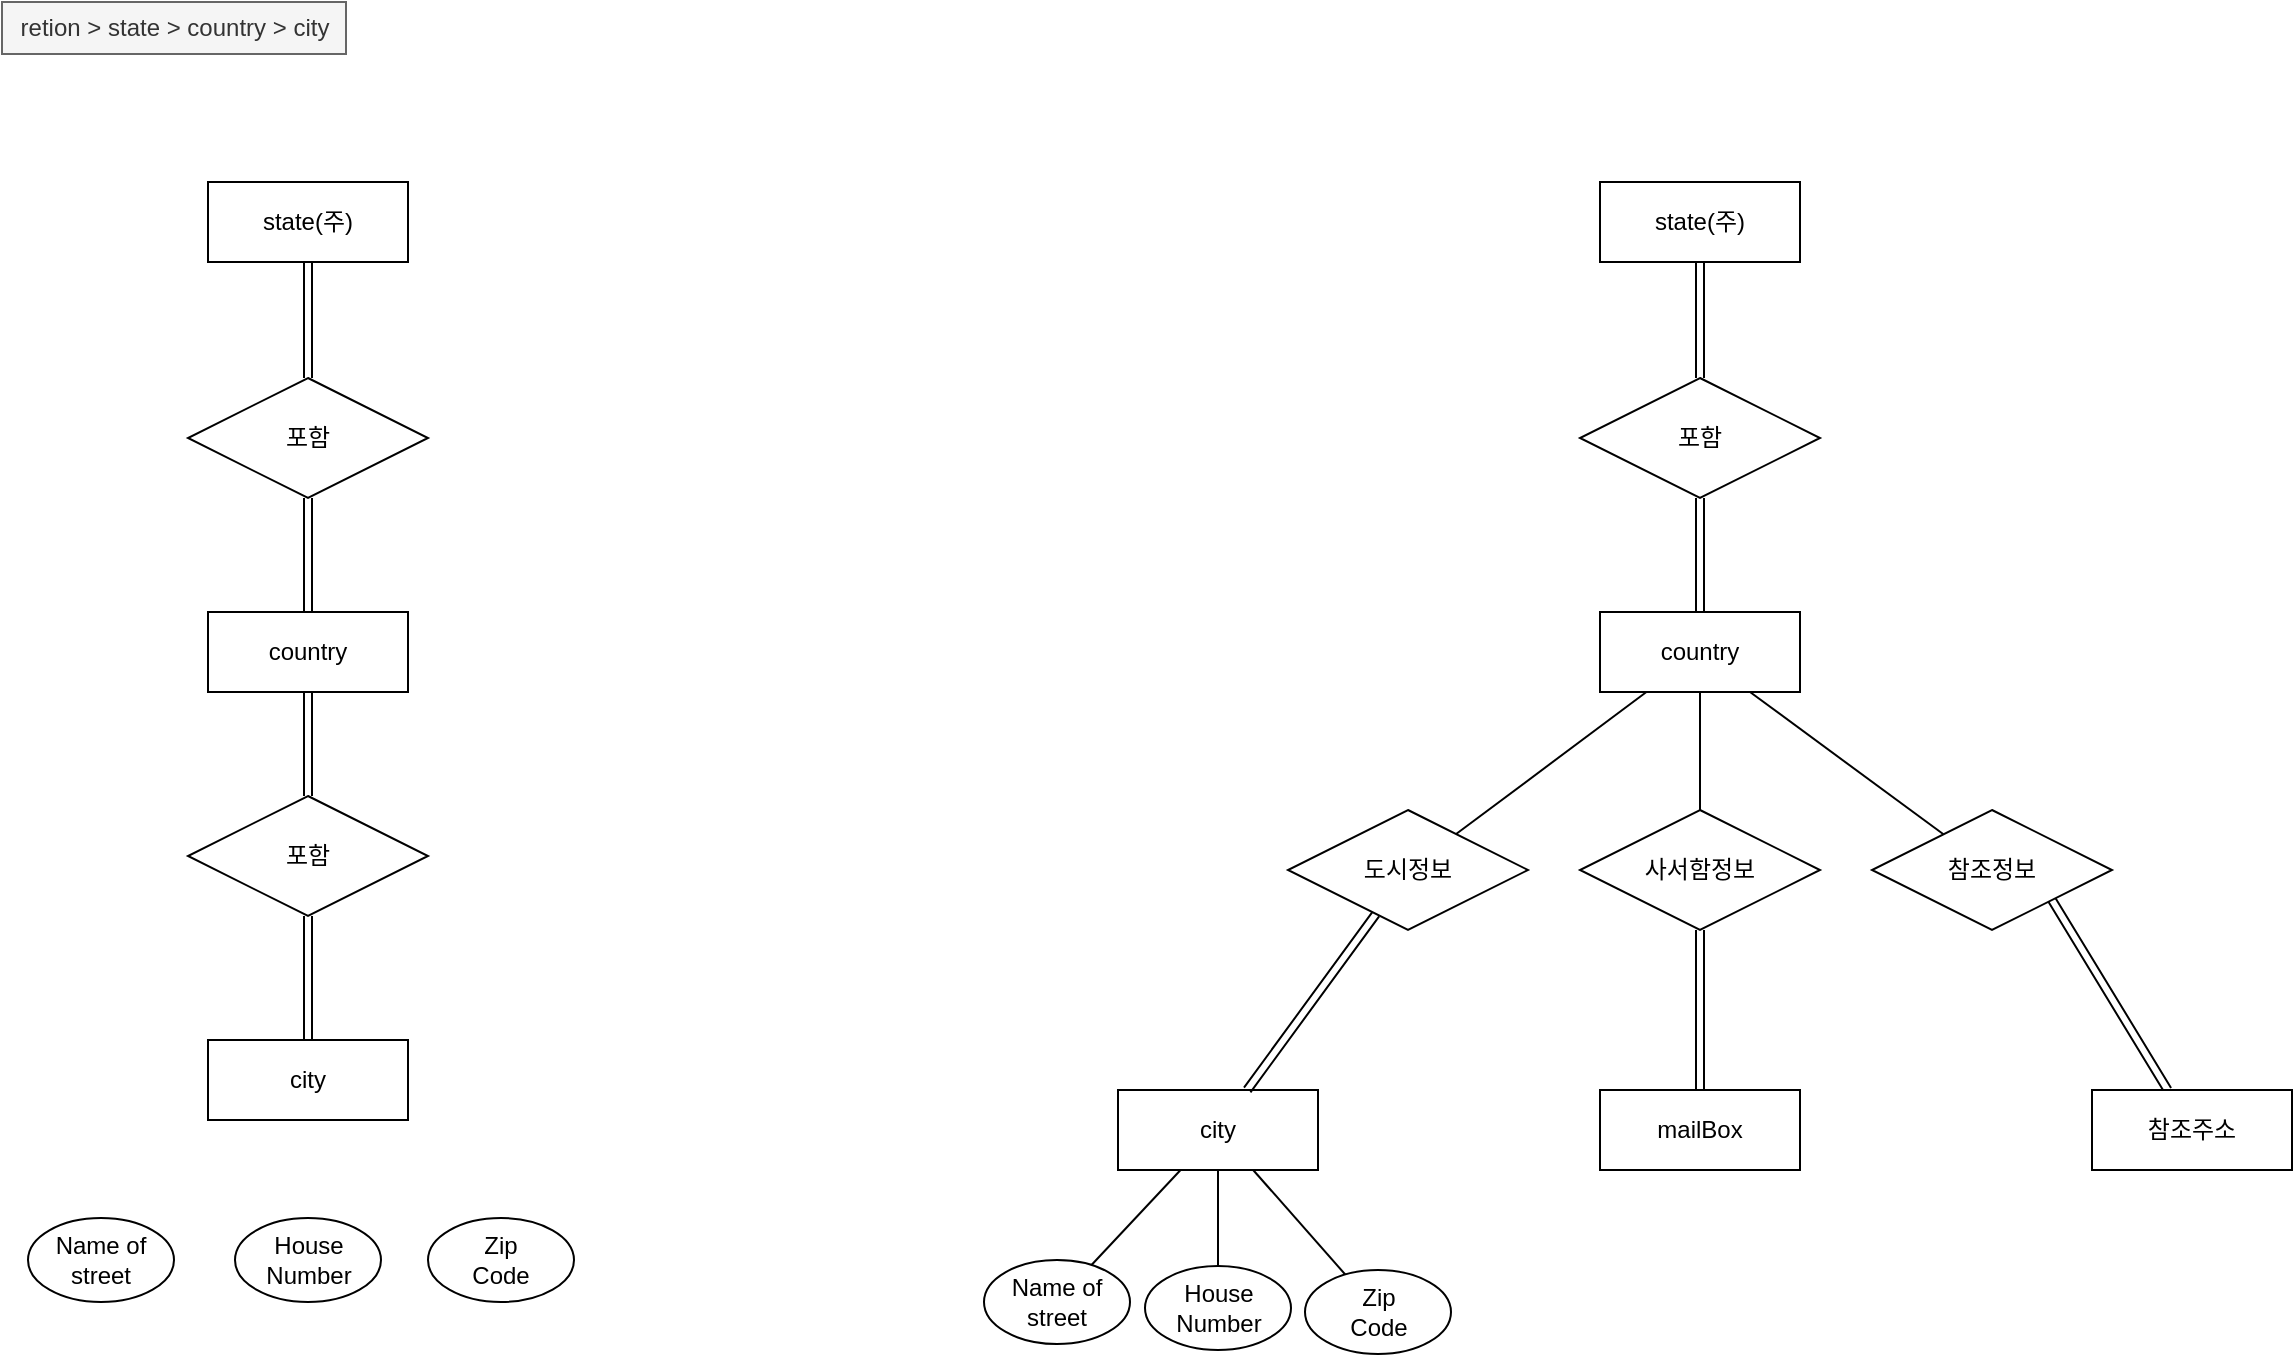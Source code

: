 <mxfile version="24.3.1" type="github">
  <diagram name="페이지-1" id="CSHNRn7RIrbxOICN6qz5">
    <mxGraphModel dx="1315" dy="1052" grid="0" gridSize="10" guides="1" tooltips="1" connect="1" arrows="1" fold="1" page="1" pageScale="1" pageWidth="1600" pageHeight="900" math="0" shadow="0">
      <root>
        <mxCell id="0" />
        <mxCell id="1" parent="0" />
        <mxCell id="QFPK1erychuzHuO9oJyo-8" value="" style="edgeStyle=orthogonalEdgeStyle;rounded=0;orthogonalLoop=1;jettySize=auto;html=1;shape=link;" edge="1" parent="1" source="QFPK1erychuzHuO9oJyo-1" target="QFPK1erychuzHuO9oJyo-6">
          <mxGeometry relative="1" as="geometry" />
        </mxCell>
        <mxCell id="QFPK1erychuzHuO9oJyo-1" value="state(주)" style="whiteSpace=wrap;html=1;align=center;" vertex="1" parent="1">
          <mxGeometry x="230" y="152" width="100" height="40" as="geometry" />
        </mxCell>
        <mxCell id="QFPK1erychuzHuO9oJyo-9" value="" style="edgeStyle=orthogonalEdgeStyle;rounded=0;orthogonalLoop=1;jettySize=auto;html=1;shape=link;" edge="1" parent="1" source="QFPK1erychuzHuO9oJyo-2" target="QFPK1erychuzHuO9oJyo-6">
          <mxGeometry relative="1" as="geometry" />
        </mxCell>
        <mxCell id="QFPK1erychuzHuO9oJyo-10" value="" style="edgeStyle=orthogonalEdgeStyle;rounded=0;orthogonalLoop=1;jettySize=auto;html=1;shape=link;" edge="1" parent="1" source="QFPK1erychuzHuO9oJyo-2" target="QFPK1erychuzHuO9oJyo-7">
          <mxGeometry relative="1" as="geometry" />
        </mxCell>
        <mxCell id="QFPK1erychuzHuO9oJyo-2" value="country" style="whiteSpace=wrap;html=1;align=center;" vertex="1" parent="1">
          <mxGeometry x="230" y="367" width="100" height="40" as="geometry" />
        </mxCell>
        <mxCell id="QFPK1erychuzHuO9oJyo-3" value="city" style="whiteSpace=wrap;html=1;align=center;" vertex="1" parent="1">
          <mxGeometry x="230" y="581" width="100" height="40" as="geometry" />
        </mxCell>
        <mxCell id="QFPK1erychuzHuO9oJyo-4" value="retion &amp;gt; state &amp;gt; country &amp;gt; city" style="text;html=1;align=center;verticalAlign=middle;resizable=0;points=[];autosize=1;strokeColor=#666666;fillColor=#f5f5f5;fontColor=#333333;" vertex="1" parent="1">
          <mxGeometry x="127" y="62" width="172" height="26" as="geometry" />
        </mxCell>
        <mxCell id="QFPK1erychuzHuO9oJyo-6" value="포함" style="shape=rhombus;perimeter=rhombusPerimeter;whiteSpace=wrap;html=1;align=center;" vertex="1" parent="1">
          <mxGeometry x="220" y="250" width="120" height="60" as="geometry" />
        </mxCell>
        <mxCell id="QFPK1erychuzHuO9oJyo-11" value="" style="edgeStyle=orthogonalEdgeStyle;rounded=0;orthogonalLoop=1;jettySize=auto;html=1;shape=link;" edge="1" parent="1" source="QFPK1erychuzHuO9oJyo-7" target="QFPK1erychuzHuO9oJyo-3">
          <mxGeometry relative="1" as="geometry" />
        </mxCell>
        <mxCell id="QFPK1erychuzHuO9oJyo-7" value="포함" style="shape=rhombus;perimeter=rhombusPerimeter;whiteSpace=wrap;html=1;align=center;" vertex="1" parent="1">
          <mxGeometry x="220" y="459" width="120" height="60" as="geometry" />
        </mxCell>
        <mxCell id="QFPK1erychuzHuO9oJyo-12" value="Name of&lt;div&gt;street&lt;/div&gt;" style="ellipse;whiteSpace=wrap;html=1;align=center;" vertex="1" parent="1">
          <mxGeometry x="140" y="670" width="73" height="42" as="geometry" />
        </mxCell>
        <mxCell id="QFPK1erychuzHuO9oJyo-13" value="House&lt;div&gt;Number&lt;/div&gt;" style="ellipse;whiteSpace=wrap;html=1;align=center;" vertex="1" parent="1">
          <mxGeometry x="243.5" y="670" width="73" height="42" as="geometry" />
        </mxCell>
        <mxCell id="QFPK1erychuzHuO9oJyo-14" value="Zip&lt;div&gt;Code&lt;/div&gt;" style="ellipse;whiteSpace=wrap;html=1;align=center;" vertex="1" parent="1">
          <mxGeometry x="340" y="670" width="73" height="42" as="geometry" />
        </mxCell>
        <mxCell id="QFPK1erychuzHuO9oJyo-15" value="" style="edgeStyle=orthogonalEdgeStyle;rounded=0;orthogonalLoop=1;jettySize=auto;html=1;shape=link;" edge="1" parent="1" source="QFPK1erychuzHuO9oJyo-16" target="QFPK1erychuzHuO9oJyo-21">
          <mxGeometry relative="1" as="geometry" />
        </mxCell>
        <mxCell id="QFPK1erychuzHuO9oJyo-16" value="state(주)" style="whiteSpace=wrap;html=1;align=center;" vertex="1" parent="1">
          <mxGeometry x="926" y="152" width="100" height="40" as="geometry" />
        </mxCell>
        <mxCell id="QFPK1erychuzHuO9oJyo-17" value="" style="edgeStyle=orthogonalEdgeStyle;rounded=0;orthogonalLoop=1;jettySize=auto;html=1;shape=link;" edge="1" parent="1" source="QFPK1erychuzHuO9oJyo-19" target="QFPK1erychuzHuO9oJyo-21">
          <mxGeometry relative="1" as="geometry" />
        </mxCell>
        <mxCell id="QFPK1erychuzHuO9oJyo-18" value="" style="rounded=0;orthogonalLoop=1;jettySize=auto;html=1;endArrow=none;endFill=0;" edge="1" parent="1" source="QFPK1erychuzHuO9oJyo-19" target="QFPK1erychuzHuO9oJyo-23">
          <mxGeometry relative="1" as="geometry" />
        </mxCell>
        <mxCell id="QFPK1erychuzHuO9oJyo-37" style="edgeStyle=orthogonalEdgeStyle;rounded=0;orthogonalLoop=1;jettySize=auto;html=1;entryX=0.5;entryY=0;entryDx=0;entryDy=0;endArrow=none;endFill=0;" edge="1" parent="1" source="QFPK1erychuzHuO9oJyo-19" target="QFPK1erychuzHuO9oJyo-36">
          <mxGeometry relative="1" as="geometry" />
        </mxCell>
        <mxCell id="QFPK1erychuzHuO9oJyo-19" value="country" style="whiteSpace=wrap;html=1;align=center;" vertex="1" parent="1">
          <mxGeometry x="926" y="367" width="100" height="40" as="geometry" />
        </mxCell>
        <mxCell id="QFPK1erychuzHuO9oJyo-20" value="city" style="whiteSpace=wrap;html=1;align=center;" vertex="1" parent="1">
          <mxGeometry x="685" y="606" width="100" height="40" as="geometry" />
        </mxCell>
        <mxCell id="QFPK1erychuzHuO9oJyo-21" value="포함" style="shape=rhombus;perimeter=rhombusPerimeter;whiteSpace=wrap;html=1;align=center;" vertex="1" parent="1">
          <mxGeometry x="916" y="250" width="120" height="60" as="geometry" />
        </mxCell>
        <mxCell id="QFPK1erychuzHuO9oJyo-22" value="" style="rounded=0;orthogonalLoop=1;jettySize=auto;html=1;shape=link;" edge="1" parent="1" source="QFPK1erychuzHuO9oJyo-23" target="QFPK1erychuzHuO9oJyo-20">
          <mxGeometry relative="1" as="geometry" />
        </mxCell>
        <mxCell id="QFPK1erychuzHuO9oJyo-23" value="도시정보" style="shape=rhombus;perimeter=rhombusPerimeter;whiteSpace=wrap;html=1;align=center;" vertex="1" parent="1">
          <mxGeometry x="770" y="466" width="120" height="60" as="geometry" />
        </mxCell>
        <mxCell id="QFPK1erychuzHuO9oJyo-32" style="rounded=0;orthogonalLoop=1;jettySize=auto;html=1;endArrow=none;endFill=0;" edge="1" parent="1" source="QFPK1erychuzHuO9oJyo-24" target="QFPK1erychuzHuO9oJyo-20">
          <mxGeometry relative="1" as="geometry" />
        </mxCell>
        <mxCell id="QFPK1erychuzHuO9oJyo-24" value="Name of&lt;div&gt;street&lt;/div&gt;" style="ellipse;whiteSpace=wrap;html=1;align=center;" vertex="1" parent="1">
          <mxGeometry x="618" y="691" width="73" height="42" as="geometry" />
        </mxCell>
        <mxCell id="QFPK1erychuzHuO9oJyo-33" style="rounded=0;orthogonalLoop=1;jettySize=auto;html=1;endArrow=none;endFill=0;" edge="1" parent="1" source="QFPK1erychuzHuO9oJyo-25" target="QFPK1erychuzHuO9oJyo-20">
          <mxGeometry relative="1" as="geometry" />
        </mxCell>
        <mxCell id="QFPK1erychuzHuO9oJyo-25" value="House&lt;div&gt;Number&lt;/div&gt;" style="ellipse;whiteSpace=wrap;html=1;align=center;" vertex="1" parent="1">
          <mxGeometry x="698.5" y="694" width="73" height="42" as="geometry" />
        </mxCell>
        <mxCell id="QFPK1erychuzHuO9oJyo-34" style="rounded=0;orthogonalLoop=1;jettySize=auto;html=1;endArrow=none;endFill=0;" edge="1" parent="1" source="QFPK1erychuzHuO9oJyo-26" target="QFPK1erychuzHuO9oJyo-20">
          <mxGeometry relative="1" as="geometry" />
        </mxCell>
        <mxCell id="QFPK1erychuzHuO9oJyo-26" value="Zip&lt;div&gt;Code&lt;/div&gt;" style="ellipse;whiteSpace=wrap;html=1;align=center;" vertex="1" parent="1">
          <mxGeometry x="778.5" y="696" width="73" height="42" as="geometry" />
        </mxCell>
        <mxCell id="QFPK1erychuzHuO9oJyo-27" value="mailBox" style="whiteSpace=wrap;html=1;align=center;" vertex="1" parent="1">
          <mxGeometry x="926" y="606" width="100" height="40" as="geometry" />
        </mxCell>
        <mxCell id="QFPK1erychuzHuO9oJyo-42" style="rounded=0;orthogonalLoop=1;jettySize=auto;html=1;entryX=1;entryY=1;entryDx=0;entryDy=0;shape=link;" edge="1" parent="1" source="QFPK1erychuzHuO9oJyo-28" target="QFPK1erychuzHuO9oJyo-39">
          <mxGeometry relative="1" as="geometry" />
        </mxCell>
        <mxCell id="QFPK1erychuzHuO9oJyo-28" value="참조주소" style="whiteSpace=wrap;html=1;align=center;" vertex="1" parent="1">
          <mxGeometry x="1172" y="606" width="100" height="40" as="geometry" />
        </mxCell>
        <mxCell id="QFPK1erychuzHuO9oJyo-38" style="rounded=0;orthogonalLoop=1;jettySize=auto;html=1;endArrow=none;endFill=0;shape=link;" edge="1" parent="1" source="QFPK1erychuzHuO9oJyo-36" target="QFPK1erychuzHuO9oJyo-27">
          <mxGeometry relative="1" as="geometry" />
        </mxCell>
        <mxCell id="QFPK1erychuzHuO9oJyo-36" value="사서함정보" style="shape=rhombus;perimeter=rhombusPerimeter;whiteSpace=wrap;html=1;align=center;" vertex="1" parent="1">
          <mxGeometry x="916" y="466" width="120" height="60" as="geometry" />
        </mxCell>
        <mxCell id="QFPK1erychuzHuO9oJyo-41" style="rounded=0;orthogonalLoop=1;jettySize=auto;html=1;entryX=0.75;entryY=1;entryDx=0;entryDy=0;endArrow=none;endFill=0;" edge="1" parent="1" source="QFPK1erychuzHuO9oJyo-39" target="QFPK1erychuzHuO9oJyo-19">
          <mxGeometry relative="1" as="geometry" />
        </mxCell>
        <mxCell id="QFPK1erychuzHuO9oJyo-39" value="참조정보" style="shape=rhombus;perimeter=rhombusPerimeter;whiteSpace=wrap;html=1;align=center;" vertex="1" parent="1">
          <mxGeometry x="1062" y="466" width="120" height="60" as="geometry" />
        </mxCell>
      </root>
    </mxGraphModel>
  </diagram>
</mxfile>

